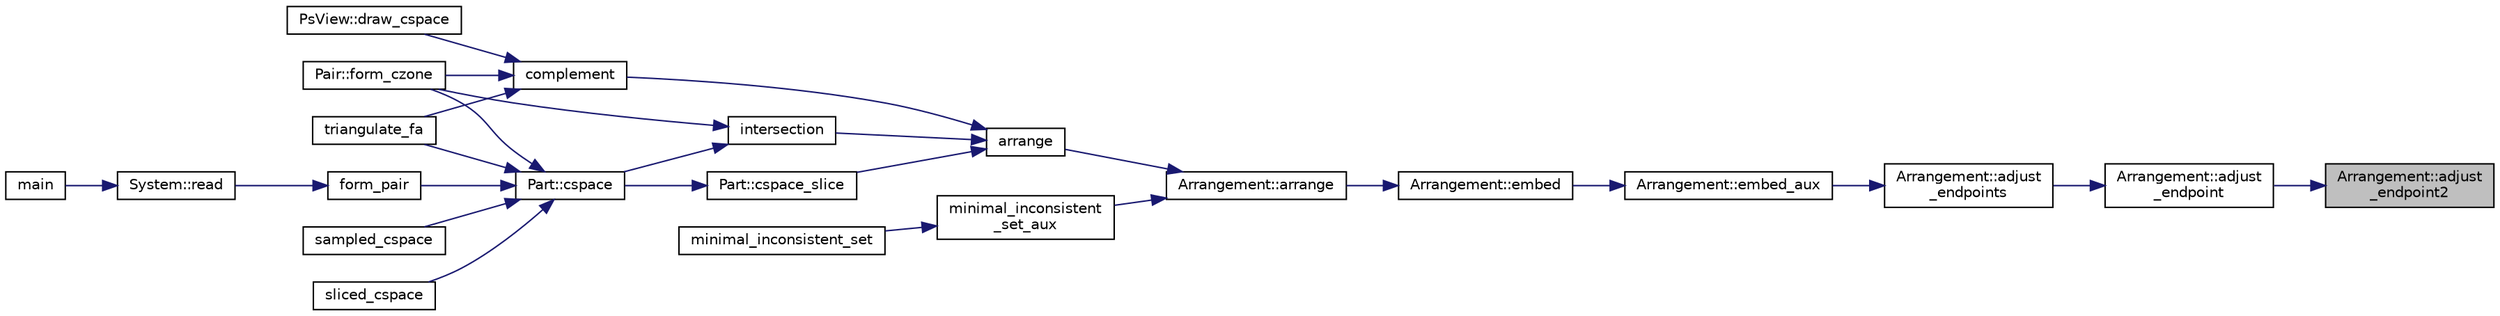 digraph "Arrangement::adjust_endpoint2"
{
 // LATEX_PDF_SIZE
  edge [fontname="Helvetica",fontsize="10",labelfontname="Helvetica",labelfontsize="10"];
  node [fontname="Helvetica",fontsize="10",shape=record];
  rankdir="RL";
  Node1 [label="Arrangement::adjust\l_endpoint2",height=0.2,width=0.4,color="black", fillcolor="grey75", style="filled", fontcolor="black",tooltip=" "];
  Node1 -> Node2 [dir="back",color="midnightblue",fontsize="10",style="solid",fontname="Helvetica"];
  Node2 [label="Arrangement::adjust\l_endpoint",height=0.2,width=0.4,color="black", fillcolor="white", style="filled",URL="$d8/d46/class_arrangement.html#a2e905be790064acc8882b8af27e31d43",tooltip=" "];
  Node2 -> Node3 [dir="back",color="midnightblue",fontsize="10",style="solid",fontname="Helvetica"];
  Node3 [label="Arrangement::adjust\l_endpoints",height=0.2,width=0.4,color="black", fillcolor="white", style="filled",URL="$d8/d46/class_arrangement.html#a5944190324a0852d5b7c3cceeaec2ba2",tooltip=" "];
  Node3 -> Node4 [dir="back",color="midnightblue",fontsize="10",style="solid",fontname="Helvetica"];
  Node4 [label="Arrangement::embed_aux",height=0.2,width=0.4,color="black", fillcolor="white", style="filled",URL="$d8/d46/class_arrangement.html#adabfe5ab5610142ae5aea42f1762d67f",tooltip=" "];
  Node4 -> Node5 [dir="back",color="midnightblue",fontsize="10",style="solid",fontname="Helvetica"];
  Node5 [label="Arrangement::embed",height=0.2,width=0.4,color="black", fillcolor="white", style="filled",URL="$d8/d46/class_arrangement.html#a837e4a1bfbca4ab14ed01a24ce7515c3",tooltip=" "];
  Node5 -> Node6 [dir="back",color="midnightblue",fontsize="10",style="solid",fontname="Helvetica"];
  Node6 [label="Arrangement::arrange",height=0.2,width=0.4,color="black", fillcolor="white", style="filled",URL="$d8/d46/class_arrangement.html#aa48e67ecbf171616e989d936e221a4e1",tooltip=" "];
  Node6 -> Node7 [dir="back",color="midnightblue",fontsize="10",style="solid",fontname="Helvetica"];
  Node7 [label="arrange",height=0.2,width=0.4,color="black", fillcolor="white", style="filled",URL="$d0/d11/arrange_8_c.html#a8f0f410db8738d9121c7b0a2629abd5d",tooltip=" "];
  Node7 -> Node8 [dir="back",color="midnightblue",fontsize="10",style="solid",fontname="Helvetica"];
  Node8 [label="complement",height=0.2,width=0.4,color="black", fillcolor="white", style="filled",URL="$d7/d5f/system_8_c.html#a26844aaf5673452ccde61452e2431248",tooltip=" "];
  Node8 -> Node9 [dir="back",color="midnightblue",fontsize="10",style="solid",fontname="Helvetica"];
  Node9 [label="PsView::draw_cspace",height=0.2,width=0.4,color="black", fillcolor="white", style="filled",URL="$d4/db7/class_ps_view.html#a621785387236f306cefb7ebfe97cc2fc",tooltip=" "];
  Node8 -> Node10 [dir="back",color="midnightblue",fontsize="10",style="solid",fontname="Helvetica"];
  Node10 [label="Pair::form_czone",height=0.2,width=0.4,color="black", fillcolor="white", style="filled",URL="$d2/d49/class_pair.html#ac6b9ee78ab752f31b84380f43fcc2d09",tooltip=" "];
  Node8 -> Node11 [dir="back",color="midnightblue",fontsize="10",style="solid",fontname="Helvetica"];
  Node11 [label="triangulate_fa",height=0.2,width=0.4,color="black", fillcolor="white", style="filled",URL="$d7/d5f/system_8_c.html#acd7f2d5bae088bcd36199a667b870764",tooltip=" "];
  Node7 -> Node12 [dir="back",color="midnightblue",fontsize="10",style="solid",fontname="Helvetica"];
  Node12 [label="Part::cspace_slice",height=0.2,width=0.4,color="black", fillcolor="white", style="filled",URL="$db/d16/class_part.html#aa13a2e3545f09854a75612909db0fe3d",tooltip=" "];
  Node12 -> Node13 [dir="back",color="midnightblue",fontsize="10",style="solid",fontname="Helvetica"];
  Node13 [label="Part::cspace",height=0.2,width=0.4,color="black", fillcolor="white", style="filled",URL="$db/d16/class_part.html#a9c2bd794a4a3973f19399344f44ad7dc",tooltip=" "];
  Node13 -> Node10 [dir="back",color="midnightblue",fontsize="10",style="solid",fontname="Helvetica"];
  Node13 -> Node14 [dir="back",color="midnightblue",fontsize="10",style="solid",fontname="Helvetica"];
  Node14 [label="form_pair",height=0.2,width=0.4,color="black", fillcolor="white", style="filled",URL="$d7/d5f/system_8_c.html#a327c62f0ea1caf8972a3ec36efa06d6d",tooltip=" "];
  Node14 -> Node15 [dir="back",color="midnightblue",fontsize="10",style="solid",fontname="Helvetica"];
  Node15 [label="System::read",height=0.2,width=0.4,color="black", fillcolor="white", style="filled",URL="$d9/d16/class_system.html#a70cb292ef3c419acba0075f5a5317672",tooltip=" "];
  Node15 -> Node16 [dir="back",color="midnightblue",fontsize="10",style="solid",fontname="Helvetica"];
  Node16 [label="main",height=0.2,width=0.4,color="black", fillcolor="white", style="filled",URL="$d5/db2/hipair_8_c.html#a0ddf1224851353fc92bfbff6f499fa97",tooltip=" "];
  Node13 -> Node17 [dir="back",color="midnightblue",fontsize="10",style="solid",fontname="Helvetica"];
  Node17 [label="sampled_cspace",height=0.2,width=0.4,color="black", fillcolor="white", style="filled",URL="$d7/d5f/system_8_c.html#aed08f5587c0034df7b6b210a92df7ef3",tooltip=" "];
  Node13 -> Node18 [dir="back",color="midnightblue",fontsize="10",style="solid",fontname="Helvetica"];
  Node18 [label="sliced_cspace",height=0.2,width=0.4,color="black", fillcolor="white", style="filled",URL="$d7/d5f/system_8_c.html#a586f2871b7d3ca2f661d636e3aadf286",tooltip=" "];
  Node13 -> Node11 [dir="back",color="midnightblue",fontsize="10",style="solid",fontname="Helvetica"];
  Node7 -> Node19 [dir="back",color="midnightblue",fontsize="10",style="solid",fontname="Helvetica"];
  Node19 [label="intersection",height=0.2,width=0.4,color="black", fillcolor="white", style="filled",URL="$d7/d5f/system_8_c.html#abc261e01d8f1e11eebaa933f9f6890ab",tooltip=" "];
  Node19 -> Node13 [dir="back",color="midnightblue",fontsize="10",style="solid",fontname="Helvetica"];
  Node19 -> Node10 [dir="back",color="midnightblue",fontsize="10",style="solid",fontname="Helvetica"];
  Node6 -> Node20 [dir="back",color="midnightblue",fontsize="10",style="solid",fontname="Helvetica"];
  Node20 [label="minimal_inconsistent\l_set_aux",height=0.2,width=0.4,color="black", fillcolor="white", style="filled",URL="$d0/d11/arrange_8_c.html#a43321ea565c26429249c2589bd830055",tooltip=" "];
  Node20 -> Node21 [dir="back",color="midnightblue",fontsize="10",style="solid",fontname="Helvetica"];
  Node21 [label="minimal_inconsistent_set",height=0.2,width=0.4,color="black", fillcolor="white", style="filled",URL="$d0/d11/arrange_8_c.html#a28f76b567834648d2fc19f5fe2802651",tooltip=" "];
}
